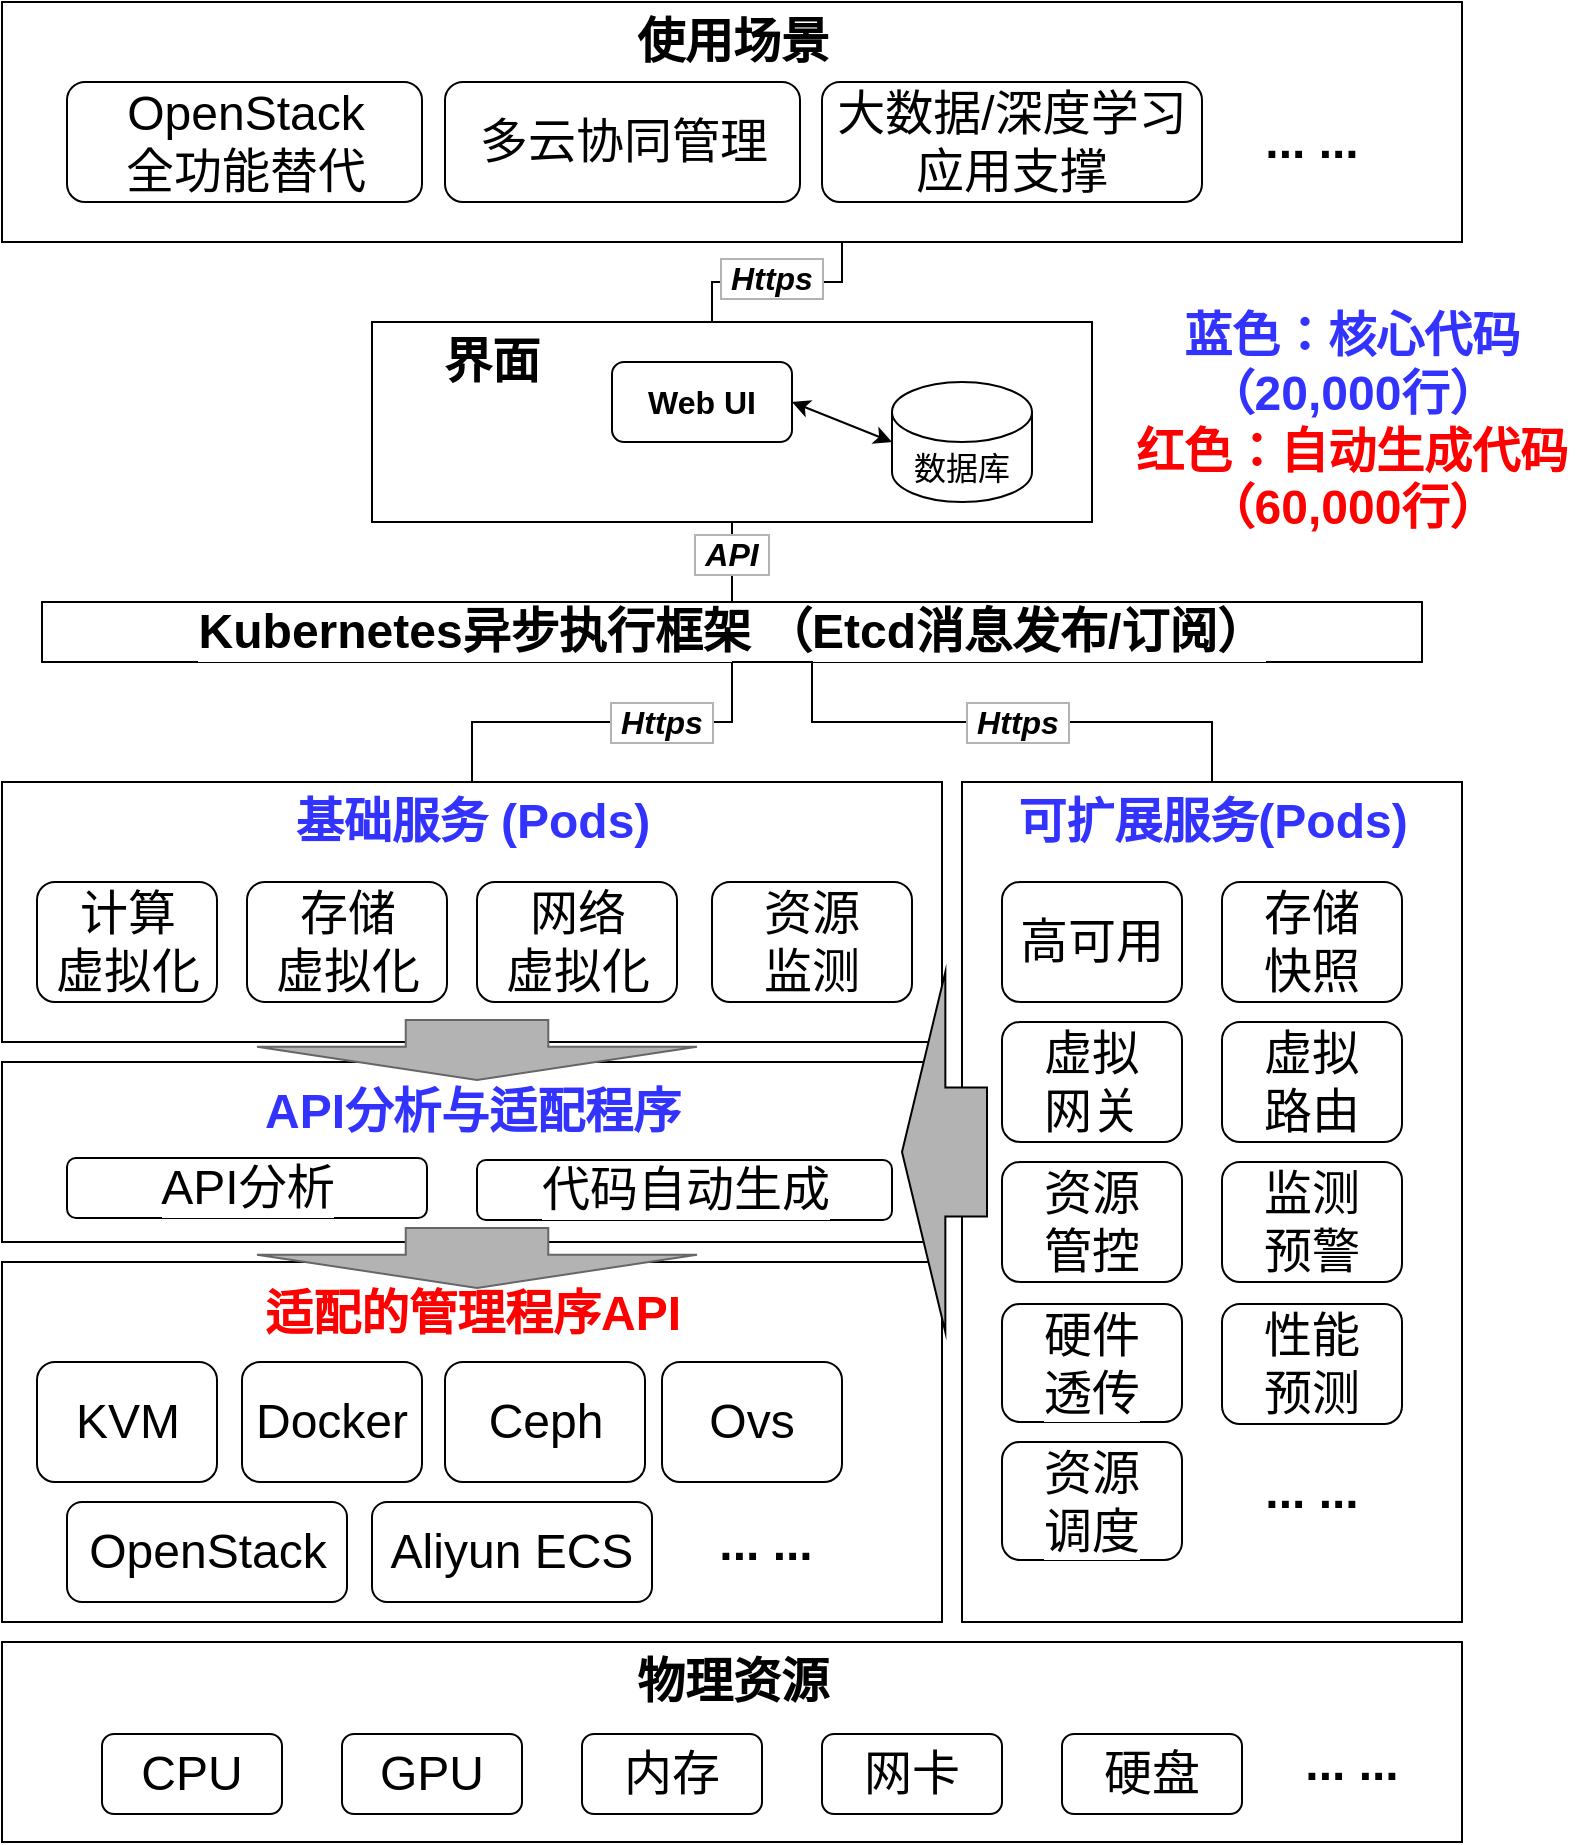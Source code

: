 <mxfile version="14.1.8" type="device"><diagram id="f9daZX9drVCsSfBLfvqk" name="第 1 页"><mxGraphModel dx="1209" dy="703" grid="1" gridSize="10" guides="1" tooltips="1" connect="1" arrows="1" fold="1" page="1" pageScale="1" pageWidth="827" pageHeight="1169" math="0" shadow="0"><root><mxCell id="0"/><mxCell id="1" parent="0"/><mxCell id="dT4bn_5NwbImPPy8PYpi-11" style="edgeStyle=orthogonalEdgeStyle;rounded=0;orthogonalLoop=1;jettySize=auto;html=1;exitX=0.55;exitY=0.95;exitDx=0;exitDy=0;exitPerimeter=0;entryX=0.5;entryY=0;entryDx=0;entryDy=0;fontSize=16;endArrow=none;endFill=0;" parent="1" target="dT4bn_5NwbImPPy8PYpi-8" edge="1"><mxGeometry relative="1" as="geometry"><mxPoint x="440" y="136" as="sourcePoint"/><Array as="points"><mxPoint x="440" y="160"/><mxPoint x="375" y="160"/><mxPoint x="375" y="200"/></Array></mxGeometry></mxCell><mxCell id="dT4bn_5NwbImPPy8PYpi-76" style="edgeStyle=orthogonalEdgeStyle;rounded=0;orthogonalLoop=1;jettySize=auto;html=1;exitX=0.5;exitY=1;exitDx=0;exitDy=0;endArrow=none;endFill=0;fontSize=24;" parent="1" source="dT4bn_5NwbImPPy8PYpi-5" target="dT4bn_5NwbImPPy8PYpi-15" edge="1"><mxGeometry relative="1" as="geometry"/></mxCell><mxCell id="dT4bn_5NwbImPPy8PYpi-5" value="" style="rounded=0;whiteSpace=wrap;html=1;fontSize=16;" parent="1" vertex="1"><mxGeometry x="205" y="180" width="360" height="100" as="geometry"/></mxCell><mxCell id="dT4bn_5NwbImPPy8PYpi-10" value="" style="group" parent="1" vertex="1" connectable="0"><mxGeometry x="325" y="200" width="90" height="40" as="geometry"/></mxCell><mxCell id="dT4bn_5NwbImPPy8PYpi-8" value="" style="rounded=1;whiteSpace=wrap;html=1;fontSize=16;" parent="dT4bn_5NwbImPPy8PYpi-10" vertex="1"><mxGeometry width="90" height="40" as="geometry"/></mxCell><mxCell id="dT4bn_5NwbImPPy8PYpi-9" value="Web UI" style="text;html=1;strokeColor=none;fillColor=none;align=center;verticalAlign=middle;whiteSpace=wrap;rounded=0;fontSize=16;fontStyle=1" parent="dT4bn_5NwbImPPy8PYpi-10" vertex="1"><mxGeometry y="10" width="90" height="20" as="geometry"/></mxCell><mxCell id="dT4bn_5NwbImPPy8PYpi-13" value="数据库" style="shape=cylinder3;whiteSpace=wrap;html=1;boundedLbl=1;backgroundOutline=1;size=15;labelBackgroundColor=#ffffff;fontSize=16;" parent="1" vertex="1"><mxGeometry x="465" y="210" width="70" height="60" as="geometry"/></mxCell><mxCell id="dT4bn_5NwbImPPy8PYpi-14" value="" style="endArrow=classic;startArrow=classic;html=1;fontSize=16;exitX=1;exitY=0.5;exitDx=0;exitDy=0;entryX=0;entryY=0.5;entryDx=0;entryDy=0;entryPerimeter=0;" parent="1" source="dT4bn_5NwbImPPy8PYpi-9" target="dT4bn_5NwbImPPy8PYpi-13" edge="1"><mxGeometry width="50" height="50" relative="1" as="geometry"><mxPoint x="445" y="380" as="sourcePoint"/><mxPoint x="495" y="330" as="targetPoint"/></mxGeometry></mxCell><mxCell id="dT4bn_5NwbImPPy8PYpi-41" style="edgeStyle=orthogonalEdgeStyle;rounded=0;orthogonalLoop=1;jettySize=auto;html=1;exitX=0.5;exitY=1;exitDx=0;exitDy=0;endArrow=none;endFill=0;fontSize=24;" parent="1" source="dT4bn_5NwbImPPy8PYpi-15" target="dT4bn_5NwbImPPy8PYpi-29" edge="1"><mxGeometry relative="1" as="geometry"/></mxCell><mxCell id="dT4bn_5NwbImPPy8PYpi-59" style="edgeStyle=orthogonalEdgeStyle;rounded=0;orthogonalLoop=1;jettySize=auto;html=1;exitX=0.5;exitY=1;exitDx=0;exitDy=0;endArrow=none;endFill=0;fontSize=24;" parent="1" source="dT4bn_5NwbImPPy8PYpi-64" target="dT4bn_5NwbImPPy8PYpi-50" edge="1"><mxGeometry relative="1" as="geometry"><Array as="points"><mxPoint x="550" y="390"/><mxPoint x="550" y="380"/><mxPoint x="625" y="380"/></Array></mxGeometry></mxCell><mxCell id="dT4bn_5NwbImPPy8PYpi-15" value="&lt;b&gt;&lt;font style=&quot;font-size: 24px&quot;&gt;Kubernetes异步执行框架 （Etcd消息发布/订阅）&lt;/font&gt;&lt;/b&gt;" style="rounded=0;whiteSpace=wrap;html=1;labelBackgroundColor=#ffffff;fontSize=16;" parent="1" vertex="1"><mxGeometry x="40" y="320" width="690" height="30" as="geometry"/></mxCell><mxCell id="dT4bn_5NwbImPPy8PYpi-19" value="&amp;nbsp;API&amp;nbsp;" style="text;html=1;strokeColor=none;fillColor=none;align=center;verticalAlign=middle;whiteSpace=wrap;rounded=0;fontSize=16;labelBackgroundColor=#ffffff;labelBorderColor=#B3B3B3;fontStyle=3" parent="1" vertex="1"><mxGeometry x="365" y="286" width="40" height="20" as="geometry"/></mxCell><mxCell id="dT4bn_5NwbImPPy8PYpi-23" value="界面" style="text;html=1;strokeColor=none;fillColor=none;align=center;verticalAlign=middle;whiteSpace=wrap;rounded=0;fontSize=24;fontStyle=1" parent="1" vertex="1"><mxGeometry x="225" y="190" width="80" height="20" as="geometry"/></mxCell><mxCell id="dT4bn_5NwbImPPy8PYpi-29" value="" style="rounded=0;whiteSpace=wrap;html=1;labelBackgroundColor=#ffffff;fontSize=16;" parent="1" vertex="1"><mxGeometry x="20" y="410" width="470" height="130" as="geometry"/></mxCell><mxCell id="dT4bn_5NwbImPPy8PYpi-30" value="基础服务 (Pods)" style="text;html=1;strokeColor=none;fillColor=none;align=center;verticalAlign=middle;whiteSpace=wrap;rounded=0;fontSize=24;fontStyle=1;fontColor=#3333FF;" parent="1" vertex="1"><mxGeometry x="142.5" y="420" width="225" height="20" as="geometry"/></mxCell><mxCell id="dT4bn_5NwbImPPy8PYpi-35" value="计算&lt;br&gt;虚拟化" style="rounded=1;whiteSpace=wrap;html=1;labelBackgroundColor=#ffffff;fontSize=24;" parent="1" vertex="1"><mxGeometry x="37.5" y="460" width="90" height="60" as="geometry"/></mxCell><mxCell id="dT4bn_5NwbImPPy8PYpi-36" value="存储&lt;br&gt;虚拟化" style="rounded=1;whiteSpace=wrap;html=1;labelBackgroundColor=#ffffff;fontSize=24;" parent="1" vertex="1"><mxGeometry x="142.5" y="460" width="100" height="60" as="geometry"/></mxCell><mxCell id="dT4bn_5NwbImPPy8PYpi-37" value="网络&lt;br&gt;虚拟化" style="rounded=1;whiteSpace=wrap;html=1;labelBackgroundColor=#ffffff;fontSize=24;" parent="1" vertex="1"><mxGeometry x="257.5" y="460" width="100" height="60" as="geometry"/></mxCell><mxCell id="dT4bn_5NwbImPPy8PYpi-38" value="" style="rounded=0;whiteSpace=wrap;html=1;labelBackgroundColor=#ffffff;fontSize=16;" parent="1" vertex="1"><mxGeometry x="20" y="650" width="470" height="180" as="geometry"/></mxCell><mxCell id="dT4bn_5NwbImPPy8PYpi-39" value="适配的管理程序API" style="text;html=1;strokeColor=none;fillColor=none;align=center;verticalAlign=middle;whiteSpace=wrap;rounded=0;fontSize=24;fontStyle=1;fontColor=#FF0000;" parent="1" vertex="1"><mxGeometry x="142.5" y="666" width="225" height="20" as="geometry"/></mxCell><mxCell id="dT4bn_5NwbImPPy8PYpi-40" style="edgeStyle=none;rounded=0;orthogonalLoop=1;jettySize=auto;html=1;exitX=0.75;exitY=1;exitDx=0;exitDy=0;endArrow=none;endFill=0;fontSize=24;" parent="1" source="dT4bn_5NwbImPPy8PYpi-23" target="dT4bn_5NwbImPPy8PYpi-23" edge="1"><mxGeometry relative="1" as="geometry"/></mxCell><mxCell id="dT4bn_5NwbImPPy8PYpi-42" value="&amp;nbsp;Https&amp;nbsp;" style="text;html=1;strokeColor=none;fillColor=none;align=center;verticalAlign=middle;whiteSpace=wrap;rounded=0;fontSize=16;labelBackgroundColor=#ffffff;labelBorderColor=#B3B3B3;fontStyle=3" parent="1" vertex="1"><mxGeometry x="330" y="370" width="40" height="20" as="geometry"/></mxCell><mxCell id="dT4bn_5NwbImPPy8PYpi-43" value="资源&lt;br&gt;监测" style="rounded=1;whiteSpace=wrap;html=1;labelBackgroundColor=#ffffff;fontSize=24;" parent="1" vertex="1"><mxGeometry x="375" y="460" width="100" height="60" as="geometry"/></mxCell><mxCell id="dT4bn_5NwbImPPy8PYpi-46" value="KVM" style="rounded=1;whiteSpace=wrap;html=1;labelBackgroundColor=#ffffff;fontSize=24;" parent="1" vertex="1"><mxGeometry x="37.5" y="700" width="90" height="60" as="geometry"/></mxCell><mxCell id="dT4bn_5NwbImPPy8PYpi-47" value="Docker" style="rounded=1;whiteSpace=wrap;html=1;labelBackgroundColor=#ffffff;fontSize=24;" parent="1" vertex="1"><mxGeometry x="140" y="700" width="90" height="60" as="geometry"/></mxCell><mxCell id="dT4bn_5NwbImPPy8PYpi-48" value="Ovs" style="rounded=1;whiteSpace=wrap;html=1;labelBackgroundColor=#ffffff;fontSize=24;" parent="1" vertex="1"><mxGeometry x="350" y="700" width="90" height="60" as="geometry"/></mxCell><mxCell id="dT4bn_5NwbImPPy8PYpi-49" value="Ceph" style="rounded=1;whiteSpace=wrap;html=1;labelBackgroundColor=#ffffff;fontSize=24;" parent="1" vertex="1"><mxGeometry x="241.5" y="700" width="100" height="60" as="geometry"/></mxCell><mxCell id="dT4bn_5NwbImPPy8PYpi-50" value="" style="rounded=0;whiteSpace=wrap;html=1;labelBackgroundColor=#ffffff;fontSize=16;" parent="1" vertex="1"><mxGeometry x="500" y="410" width="250" height="420" as="geometry"/></mxCell><mxCell id="dT4bn_5NwbImPPy8PYpi-51" value="可扩展服务(Pods)" style="text;html=1;strokeColor=none;fillColor=none;align=center;verticalAlign=middle;whiteSpace=wrap;rounded=0;fontSize=24;fontStyle=1;fontColor=#3333FF;" parent="1" vertex="1"><mxGeometry x="512.5" y="420" width="225" height="20" as="geometry"/></mxCell><mxCell id="dT4bn_5NwbImPPy8PYpi-52" value="高可用" style="rounded=1;whiteSpace=wrap;html=1;labelBackgroundColor=#ffffff;fontSize=24;" parent="1" vertex="1"><mxGeometry x="520" y="460" width="90" height="60" as="geometry"/></mxCell><mxCell id="dT4bn_5NwbImPPy8PYpi-53" value="存储&lt;br&gt;快照" style="rounded=1;whiteSpace=wrap;html=1;labelBackgroundColor=#ffffff;fontSize=24;" parent="1" vertex="1"><mxGeometry x="630" y="460" width="90" height="60" as="geometry"/></mxCell><mxCell id="dT4bn_5NwbImPPy8PYpi-54" value="虚拟&lt;br&gt;网关" style="rounded=1;whiteSpace=wrap;html=1;labelBackgroundColor=#ffffff;fontSize=24;" parent="1" vertex="1"><mxGeometry x="520" y="530" width="90" height="60" as="geometry"/></mxCell><mxCell id="dT4bn_5NwbImPPy8PYpi-55" value="&lt;span&gt;性能&lt;/span&gt;&lt;br&gt;&lt;span&gt;预测&lt;/span&gt;" style="rounded=1;whiteSpace=wrap;html=1;labelBackgroundColor=#ffffff;fontSize=24;" parent="1" vertex="1"><mxGeometry x="630" y="671" width="90" height="60" as="geometry"/></mxCell><mxCell id="dT4bn_5NwbImPPy8PYpi-56" value="资源&lt;br&gt;管控" style="rounded=1;whiteSpace=wrap;html=1;labelBackgroundColor=#ffffff;fontSize=24;" parent="1" vertex="1"><mxGeometry x="520" y="600" width="90" height="60" as="geometry"/></mxCell><mxCell id="dT4bn_5NwbImPPy8PYpi-57" value="... ..." style="text;html=1;strokeColor=none;fillColor=none;align=center;verticalAlign=middle;whiteSpace=wrap;rounded=0;labelBackgroundColor=#ffffff;fontSize=24;fontStyle=1" parent="1" vertex="1"><mxGeometry x="640" y="740" width="70" height="50" as="geometry"/></mxCell><mxCell id="dT4bn_5NwbImPPy8PYpi-65" style="edgeStyle=orthogonalEdgeStyle;rounded=0;orthogonalLoop=1;jettySize=auto;html=1;exitX=0.5;exitY=1;exitDx=0;exitDy=0;endArrow=none;endFill=0;fontSize=24;" parent="1" source="dT4bn_5NwbImPPy8PYpi-15" target="dT4bn_5NwbImPPy8PYpi-64" edge="1"><mxGeometry relative="1" as="geometry"><mxPoint x="425" y="350" as="sourcePoint"/><mxPoint x="625" y="410" as="targetPoint"/><Array as="points"><mxPoint x="425" y="380"/></Array></mxGeometry></mxCell><mxCell id="dT4bn_5NwbImPPy8PYpi-64" value="&amp;nbsp;Https&amp;nbsp;" style="text;html=1;strokeColor=none;fillColor=none;align=center;verticalAlign=middle;whiteSpace=wrap;rounded=0;fontSize=16;labelBackgroundColor=#ffffff;labelBorderColor=#B3B3B3;fontStyle=3" parent="1" vertex="1"><mxGeometry x="507.5" y="370" width="40" height="20" as="geometry"/></mxCell><mxCell id="dT4bn_5NwbImPPy8PYpi-66" value="" style="rounded=0;whiteSpace=wrap;html=1;labelBackgroundColor=#ffffff;fontSize=16;" parent="1" vertex="1"><mxGeometry x="20" y="840" width="730" height="100" as="geometry"/></mxCell><mxCell id="dT4bn_5NwbImPPy8PYpi-67" value="物理资源" style="text;html=1;strokeColor=none;fillColor=none;align=center;verticalAlign=middle;whiteSpace=wrap;rounded=0;fontSize=24;fontStyle=1" parent="1" vertex="1"><mxGeometry x="272.5" y="850" width="225" height="20" as="geometry"/></mxCell><mxCell id="dT4bn_5NwbImPPy8PYpi-68" value="CPU" style="rounded=1;whiteSpace=wrap;html=1;labelBackgroundColor=#ffffff;fontSize=24;" parent="1" vertex="1"><mxGeometry x="70" y="886" width="90" height="40" as="geometry"/></mxCell><mxCell id="dT4bn_5NwbImPPy8PYpi-69" value="GPU" style="rounded=1;whiteSpace=wrap;html=1;labelBackgroundColor=#ffffff;fontSize=24;" parent="1" vertex="1"><mxGeometry x="190" y="886" width="90" height="40" as="geometry"/></mxCell><mxCell id="dT4bn_5NwbImPPy8PYpi-70" value="内存" style="rounded=1;whiteSpace=wrap;html=1;labelBackgroundColor=#ffffff;fontSize=24;" parent="1" vertex="1"><mxGeometry x="310" y="886" width="90" height="40" as="geometry"/></mxCell><mxCell id="dT4bn_5NwbImPPy8PYpi-71" value="网卡" style="rounded=1;whiteSpace=wrap;html=1;labelBackgroundColor=#ffffff;fontSize=24;" parent="1" vertex="1"><mxGeometry x="430" y="886" width="90" height="40" as="geometry"/></mxCell><mxCell id="dT4bn_5NwbImPPy8PYpi-72" value="硬盘" style="rounded=1;whiteSpace=wrap;html=1;labelBackgroundColor=#ffffff;fontSize=24;" parent="1" vertex="1"><mxGeometry x="550" y="886" width="90" height="40" as="geometry"/></mxCell><mxCell id="dT4bn_5NwbImPPy8PYpi-73" value="... ..." style="text;html=1;strokeColor=none;fillColor=none;align=center;verticalAlign=middle;whiteSpace=wrap;rounded=0;labelBackgroundColor=#ffffff;fontSize=24;fontStyle=1" parent="1" vertex="1"><mxGeometry x="660" y="876" width="70" height="50" as="geometry"/></mxCell><mxCell id="dT4bn_5NwbImPPy8PYpi-75" style="edgeStyle=orthogonalEdgeStyle;rounded=0;orthogonalLoop=1;jettySize=auto;html=1;exitX=0.5;exitY=1;exitDx=0;exitDy=0;endArrow=none;endFill=0;fontSize=24;" parent="1" edge="1"><mxGeometry relative="1" as="geometry"><mxPoint x="409" y="310" as="sourcePoint"/><mxPoint x="409" y="310" as="targetPoint"/></mxGeometry></mxCell><mxCell id="dT4bn_5NwbImPPy8PYpi-88" value="" style="rounded=0;whiteSpace=wrap;html=1;labelBackgroundColor=#ffffff;fontSize=16;" parent="1" vertex="1"><mxGeometry x="20" y="20" width="730" height="120" as="geometry"/></mxCell><mxCell id="dT4bn_5NwbImPPy8PYpi-89" value="使用场景" style="text;html=1;strokeColor=none;fillColor=none;align=center;verticalAlign=middle;whiteSpace=wrap;rounded=0;fontSize=24;fontStyle=1" parent="1" vertex="1"><mxGeometry x="317.5" y="30" width="135" height="20" as="geometry"/></mxCell><mxCell id="dT4bn_5NwbImPPy8PYpi-90" value="OpenStack&lt;br&gt;全功能替代" style="rounded=1;whiteSpace=wrap;html=1;labelBackgroundColor=#ffffff;fontSize=24;" parent="1" vertex="1"><mxGeometry x="52.5" y="60" width="177.5" height="60" as="geometry"/></mxCell><mxCell id="dT4bn_5NwbImPPy8PYpi-92" value="OpenStack" style="rounded=1;whiteSpace=wrap;html=1;labelBackgroundColor=#ffffff;fontSize=24;" parent="1" vertex="1"><mxGeometry x="52.5" y="770" width="140" height="50" as="geometry"/></mxCell><mxCell id="dT4bn_5NwbImPPy8PYpi-93" value="Aliyun ECS" style="rounded=1;whiteSpace=wrap;html=1;labelBackgroundColor=#ffffff;fontSize=24;" parent="1" vertex="1"><mxGeometry x="205" y="770" width="140" height="50" as="geometry"/></mxCell><mxCell id="dT4bn_5NwbImPPy8PYpi-94" value="... ..." style="text;html=1;strokeColor=none;fillColor=none;align=center;verticalAlign=middle;whiteSpace=wrap;rounded=0;labelBackgroundColor=#ffffff;fontSize=24;fontStyle=1" parent="1" vertex="1"><mxGeometry x="366.5" y="766" width="70" height="50" as="geometry"/></mxCell><mxCell id="dT4bn_5NwbImPPy8PYpi-95" value="监测&lt;br&gt;预警" style="rounded=1;whiteSpace=wrap;html=1;labelBackgroundColor=#ffffff;fontSize=24;" parent="1" vertex="1"><mxGeometry x="630" y="600" width="90" height="60" as="geometry"/></mxCell><mxCell id="dT4bn_5NwbImPPy8PYpi-96" value="硬件&lt;br&gt;透传" style="rounded=1;whiteSpace=wrap;html=1;labelBackgroundColor=#ffffff;fontSize=24;" parent="1" vertex="1"><mxGeometry x="520" y="671" width="90" height="59" as="geometry"/></mxCell><mxCell id="dT4bn_5NwbImPPy8PYpi-97" value="多云协同管理" style="rounded=1;whiteSpace=wrap;html=1;labelBackgroundColor=#ffffff;fontSize=24;" parent="1" vertex="1"><mxGeometry x="241.5" y="60" width="177.5" height="60" as="geometry"/></mxCell><mxCell id="dT4bn_5NwbImPPy8PYpi-98" value="大数据/深度学习&lt;br&gt;应用支撑" style="rounded=1;whiteSpace=wrap;html=1;labelBackgroundColor=#ffffff;fontSize=24;" parent="1" vertex="1"><mxGeometry x="430" y="60" width="190" height="60" as="geometry"/></mxCell><mxCell id="dT4bn_5NwbImPPy8PYpi-101" value="&amp;nbsp;Https&amp;nbsp;" style="text;html=1;strokeColor=none;fillColor=none;align=center;verticalAlign=middle;whiteSpace=wrap;rounded=0;fontSize=16;labelBackgroundColor=#ffffff;labelBorderColor=#B3B3B3;fontStyle=3" parent="1" vertex="1"><mxGeometry x="385" y="148" width="40" height="20" as="geometry"/></mxCell><mxCell id="dT4bn_5NwbImPPy8PYpi-102" value="... ..." style="text;html=1;strokeColor=none;fillColor=none;align=center;verticalAlign=middle;whiteSpace=wrap;rounded=0;labelBackgroundColor=#ffffff;fontSize=24;fontStyle=1" parent="1" vertex="1"><mxGeometry x="640" y="65" width="70" height="50" as="geometry"/></mxCell><mxCell id="dT4bn_5NwbImPPy8PYpi-103" value="蓝色：核心代码&lt;br&gt;（20,000行）&lt;br&gt;&lt;font color=&quot;#ff0000&quot;&gt;红色：自动生成代码&lt;br&gt;（60,000行）&lt;/font&gt;" style="text;html=1;strokeColor=none;fillColor=none;align=center;verticalAlign=middle;whiteSpace=wrap;rounded=0;fontSize=24;fontStyle=1;fontColor=#3333FF;" parent="1" vertex="1"><mxGeometry x="581.25" y="165" width="227.5" height="130" as="geometry"/></mxCell><mxCell id="rFM5zcJ_hIHTDS-YA4Dh-1" value="" style="rounded=0;whiteSpace=wrap;html=1;labelBackgroundColor=#ffffff;fontSize=16;" vertex="1" parent="1"><mxGeometry x="20" y="550" width="470" height="90" as="geometry"/></mxCell><mxCell id="rFM5zcJ_hIHTDS-YA4Dh-2" value="API分析与适配程序" style="text;html=1;strokeColor=none;fillColor=none;align=center;verticalAlign=middle;whiteSpace=wrap;rounded=0;fontSize=24;fontStyle=1;fontColor=#3333FF;" vertex="1" parent="1"><mxGeometry x="142.5" y="565" width="225" height="20" as="geometry"/></mxCell><mxCell id="rFM5zcJ_hIHTDS-YA4Dh-3" value="API分析" style="rounded=1;whiteSpace=wrap;html=1;labelBackgroundColor=#ffffff;fontSize=24;" vertex="1" parent="1"><mxGeometry x="52.5" y="598" width="180" height="30" as="geometry"/></mxCell><mxCell id="rFM5zcJ_hIHTDS-YA4Dh-4" value="代码自动生成" style="rounded=1;whiteSpace=wrap;html=1;labelBackgroundColor=#ffffff;fontSize=24;" vertex="1" parent="1"><mxGeometry x="257.5" y="599" width="207.5" height="30" as="geometry"/></mxCell><mxCell id="rFM5zcJ_hIHTDS-YA4Dh-6" value="" style="shape=singleArrow;direction=south;whiteSpace=wrap;html=1;arrowWidth=0.324;arrowSize=0.556;strokeColor=#666666;fontColor=#333333;fillColor=#B3B3B3;" vertex="1" parent="1"><mxGeometry x="147.5" y="529" width="220" height="30" as="geometry"/></mxCell><mxCell id="rFM5zcJ_hIHTDS-YA4Dh-8" value="" style="shape=singleArrow;direction=west;whiteSpace=wrap;html=1;fillColor=#B3B3B3;arrowWidth=0.359;arrowSize=0.51;" vertex="1" parent="1"><mxGeometry x="470" y="505" width="42.5" height="180" as="geometry"/></mxCell><mxCell id="rFM5zcJ_hIHTDS-YA4Dh-9" value="" style="shape=singleArrow;direction=south;whiteSpace=wrap;html=1;arrowWidth=0.324;arrowSize=0.556;strokeColor=#666666;fontColor=#333333;fillColor=#B3B3B3;" vertex="1" parent="1"><mxGeometry x="147.5" y="633" width="220" height="30" as="geometry"/></mxCell><mxCell id="rFM5zcJ_hIHTDS-YA4Dh-10" value="虚拟&lt;br&gt;路由" style="rounded=1;whiteSpace=wrap;html=1;labelBackgroundColor=#ffffff;fontSize=24;" vertex="1" parent="1"><mxGeometry x="630" y="530" width="90" height="60" as="geometry"/></mxCell><mxCell id="rFM5zcJ_hIHTDS-YA4Dh-11" value="&lt;span&gt;资源&lt;/span&gt;&lt;br&gt;&lt;span&gt;调度&lt;/span&gt;" style="rounded=1;whiteSpace=wrap;html=1;labelBackgroundColor=#ffffff;fontSize=24;" vertex="1" parent="1"><mxGeometry x="520" y="740" width="90" height="59" as="geometry"/></mxCell></root></mxGraphModel></diagram></mxfile>